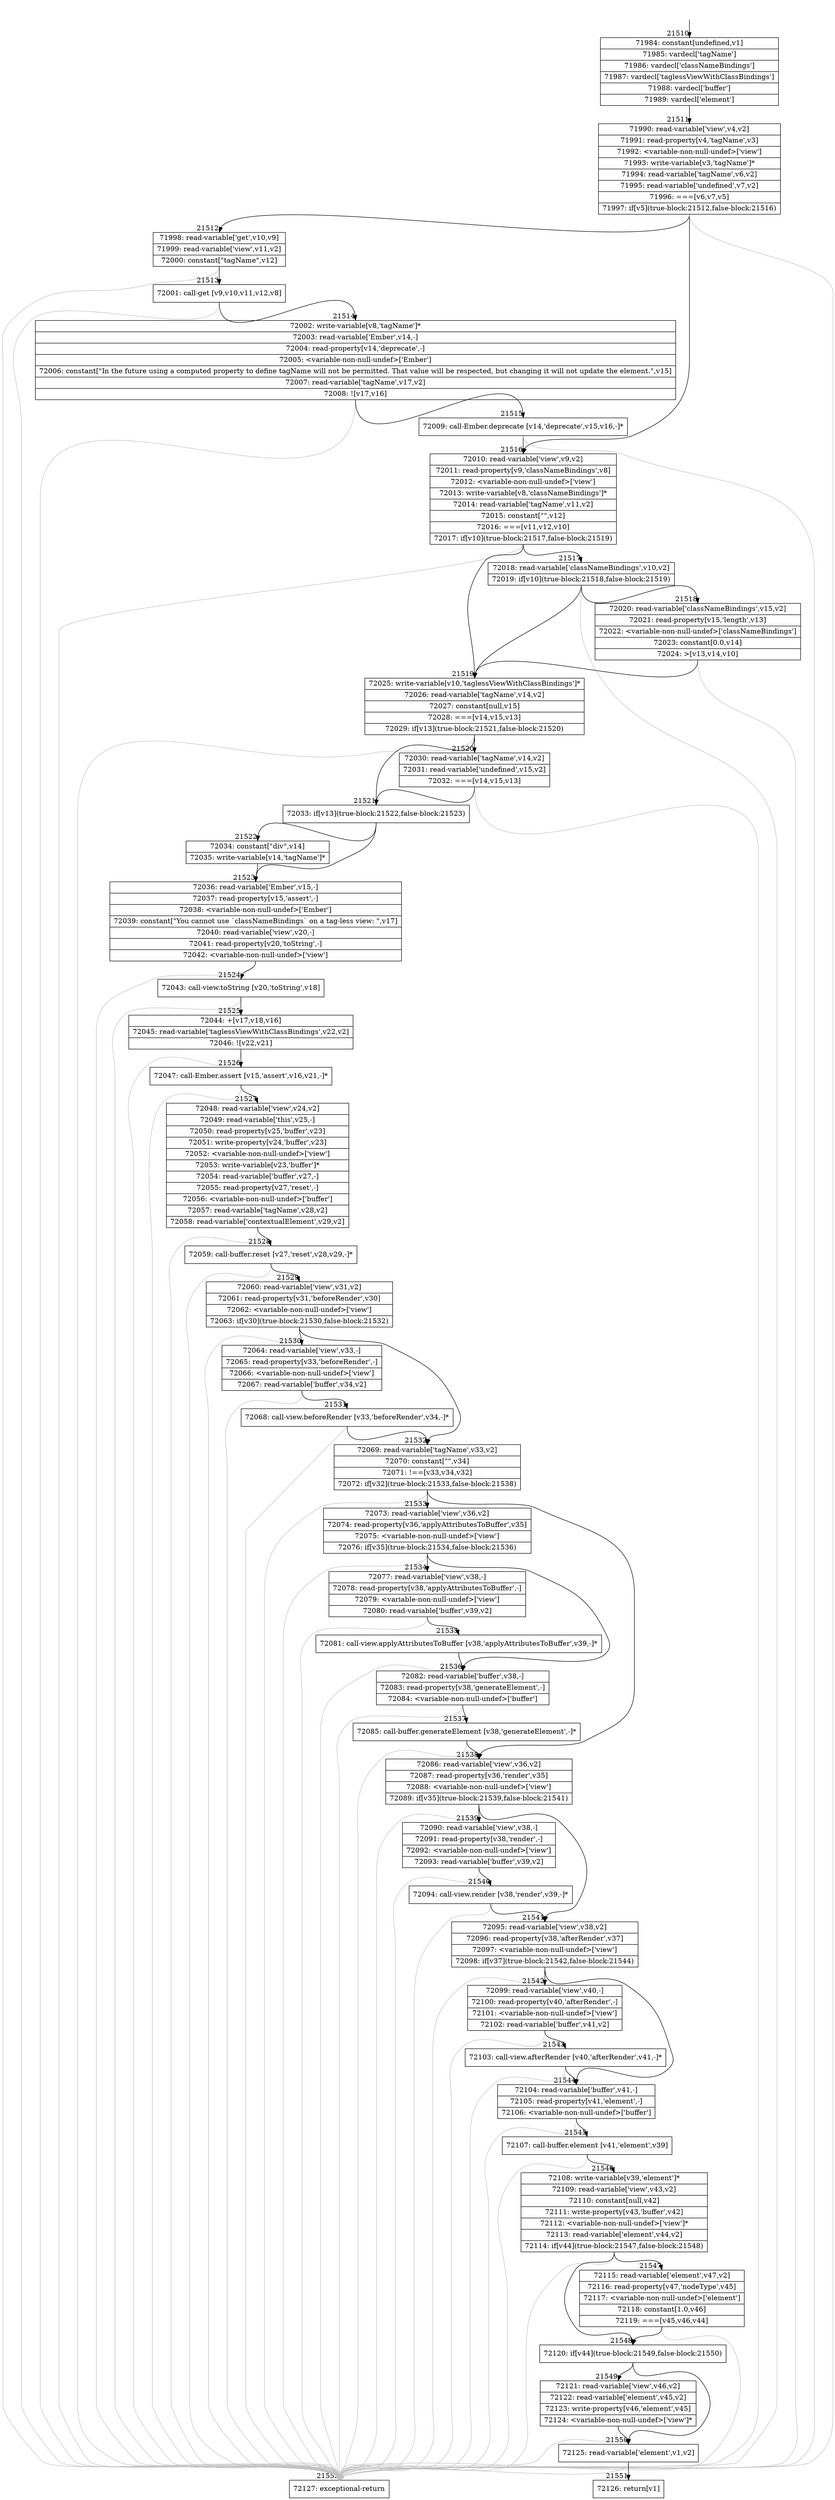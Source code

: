 digraph {
rankdir="TD"
BB_entry1880[shape=none,label=""];
BB_entry1880 -> BB21510 [tailport=s, headport=n, headlabel="    21510"]
BB21510 [shape=record label="{71984: constant[undefined,v1]|71985: vardecl['tagName']|71986: vardecl['classNameBindings']|71987: vardecl['taglessViewWithClassBindings']|71988: vardecl['buffer']|71989: vardecl['element']}" ] 
BB21510 -> BB21511 [tailport=s, headport=n, headlabel="      21511"]
BB21511 [shape=record label="{71990: read-variable['view',v4,v2]|71991: read-property[v4,'tagName',v3]|71992: \<variable-non-null-undef\>['view']|71993: write-variable[v3,'tagName']*|71994: read-variable['tagName',v6,v2]|71995: read-variable['undefined',v7,v2]|71996: ===[v6,v7,v5]|71997: if[v5](true-block:21512,false-block:21516)}" ] 
BB21511 -> BB21512 [tailport=s, headport=n, headlabel="      21512"]
BB21511 -> BB21516 [tailport=s, headport=n, headlabel="      21516"]
BB21511 -> BB21552 [tailport=s, headport=n, color=gray, headlabel="      21552"]
BB21512 [shape=record label="{71998: read-variable['get',v10,v9]|71999: read-variable['view',v11,v2]|72000: constant[\"tagName\",v12]}" ] 
BB21512 -> BB21513 [tailport=s, headport=n, headlabel="      21513"]
BB21512 -> BB21552 [tailport=s, headport=n, color=gray]
BB21513 [shape=record label="{72001: call-get [v9,v10,v11,v12,v8]}" ] 
BB21513 -> BB21514 [tailport=s, headport=n, headlabel="      21514"]
BB21513 -> BB21552 [tailport=s, headport=n, color=gray]
BB21514 [shape=record label="{72002: write-variable[v8,'tagName']*|72003: read-variable['Ember',v14,-]|72004: read-property[v14,'deprecate',-]|72005: \<variable-non-null-undef\>['Ember']|72006: constant[\"In the future using a computed property to define tagName will not be permitted. That value will be respected, but changing it will not update the element.\",v15]|72007: read-variable['tagName',v17,v2]|72008: ![v17,v16]}" ] 
BB21514 -> BB21515 [tailport=s, headport=n, headlabel="      21515"]
BB21514 -> BB21552 [tailport=s, headport=n, color=gray]
BB21515 [shape=record label="{72009: call-Ember.deprecate [v14,'deprecate',v15,v16,-]*}" ] 
BB21515 -> BB21516 [tailport=s, headport=n]
BB21515 -> BB21552 [tailport=s, headport=n, color=gray]
BB21516 [shape=record label="{72010: read-variable['view',v9,v2]|72011: read-property[v9,'classNameBindings',v8]|72012: \<variable-non-null-undef\>['view']|72013: write-variable[v8,'classNameBindings']*|72014: read-variable['tagName',v11,v2]|72015: constant[\"\",v12]|72016: ===[v11,v12,v10]|72017: if[v10](true-block:21517,false-block:21519)}" ] 
BB21516 -> BB21519 [tailport=s, headport=n, headlabel="      21519"]
BB21516 -> BB21517 [tailport=s, headport=n, headlabel="      21517"]
BB21516 -> BB21552 [tailport=s, headport=n, color=gray]
BB21517 [shape=record label="{72018: read-variable['classNameBindings',v10,v2]|72019: if[v10](true-block:21518,false-block:21519)}" ] 
BB21517 -> BB21519 [tailport=s, headport=n]
BB21517 -> BB21518 [tailport=s, headport=n, headlabel="      21518"]
BB21517 -> BB21552 [tailport=s, headport=n, color=gray]
BB21518 [shape=record label="{72020: read-variable['classNameBindings',v15,v2]|72021: read-property[v15,'length',v13]|72022: \<variable-non-null-undef\>['classNameBindings']|72023: constant[0.0,v14]|72024: \>[v13,v14,v10]}" ] 
BB21518 -> BB21519 [tailport=s, headport=n]
BB21518 -> BB21552 [tailport=s, headport=n, color=gray]
BB21519 [shape=record label="{72025: write-variable[v10,'taglessViewWithClassBindings']*|72026: read-variable['tagName',v14,v2]|72027: constant[null,v15]|72028: ===[v14,v15,v13]|72029: if[v13](true-block:21521,false-block:21520)}" ] 
BB21519 -> BB21521 [tailport=s, headport=n, headlabel="      21521"]
BB21519 -> BB21520 [tailport=s, headport=n, headlabel="      21520"]
BB21519 -> BB21552 [tailport=s, headport=n, color=gray]
BB21520 [shape=record label="{72030: read-variable['tagName',v14,v2]|72031: read-variable['undefined',v15,v2]|72032: ===[v14,v15,v13]}" ] 
BB21520 -> BB21521 [tailport=s, headport=n]
BB21520 -> BB21552 [tailport=s, headport=n, color=gray]
BB21521 [shape=record label="{72033: if[v13](true-block:21522,false-block:21523)}" ] 
BB21521 -> BB21522 [tailport=s, headport=n, headlabel="      21522"]
BB21521 -> BB21523 [tailport=s, headport=n, headlabel="      21523"]
BB21522 [shape=record label="{72034: constant[\"div\",v14]|72035: write-variable[v14,'tagName']*}" ] 
BB21522 -> BB21523 [tailport=s, headport=n]
BB21523 [shape=record label="{72036: read-variable['Ember',v15,-]|72037: read-property[v15,'assert',-]|72038: \<variable-non-null-undef\>['Ember']|72039: constant[\"You cannot use `classNameBindings` on a tag-less view: \",v17]|72040: read-variable['view',v20,-]|72041: read-property[v20,'toString',-]|72042: \<variable-non-null-undef\>['view']}" ] 
BB21523 -> BB21524 [tailport=s, headport=n, headlabel="      21524"]
BB21523 -> BB21552 [tailport=s, headport=n, color=gray]
BB21524 [shape=record label="{72043: call-view.toString [v20,'toString',v18]}" ] 
BB21524 -> BB21525 [tailport=s, headport=n, headlabel="      21525"]
BB21524 -> BB21552 [tailport=s, headport=n, color=gray]
BB21525 [shape=record label="{72044: +[v17,v18,v16]|72045: read-variable['taglessViewWithClassBindings',v22,v2]|72046: ![v22,v21]}" ] 
BB21525 -> BB21526 [tailport=s, headport=n, headlabel="      21526"]
BB21525 -> BB21552 [tailport=s, headport=n, color=gray]
BB21526 [shape=record label="{72047: call-Ember.assert [v15,'assert',v16,v21,-]*}" ] 
BB21526 -> BB21527 [tailport=s, headport=n, headlabel="      21527"]
BB21526 -> BB21552 [tailport=s, headport=n, color=gray]
BB21527 [shape=record label="{72048: read-variable['view',v24,v2]|72049: read-variable['this',v25,-]|72050: read-property[v25,'buffer',v23]|72051: write-property[v24,'buffer',v23]|72052: \<variable-non-null-undef\>['view']|72053: write-variable[v23,'buffer']*|72054: read-variable['buffer',v27,-]|72055: read-property[v27,'reset',-]|72056: \<variable-non-null-undef\>['buffer']|72057: read-variable['tagName',v28,v2]|72058: read-variable['contextualElement',v29,v2]}" ] 
BB21527 -> BB21528 [tailport=s, headport=n, headlabel="      21528"]
BB21527 -> BB21552 [tailport=s, headport=n, color=gray]
BB21528 [shape=record label="{72059: call-buffer.reset [v27,'reset',v28,v29,-]*}" ] 
BB21528 -> BB21529 [tailport=s, headport=n, headlabel="      21529"]
BB21528 -> BB21552 [tailport=s, headport=n, color=gray]
BB21529 [shape=record label="{72060: read-variable['view',v31,v2]|72061: read-property[v31,'beforeRender',v30]|72062: \<variable-non-null-undef\>['view']|72063: if[v30](true-block:21530,false-block:21532)}" ] 
BB21529 -> BB21530 [tailport=s, headport=n, headlabel="      21530"]
BB21529 -> BB21532 [tailport=s, headport=n, headlabel="      21532"]
BB21529 -> BB21552 [tailport=s, headport=n, color=gray]
BB21530 [shape=record label="{72064: read-variable['view',v33,-]|72065: read-property[v33,'beforeRender',-]|72066: \<variable-non-null-undef\>['view']|72067: read-variable['buffer',v34,v2]}" ] 
BB21530 -> BB21531 [tailport=s, headport=n, headlabel="      21531"]
BB21530 -> BB21552 [tailport=s, headport=n, color=gray]
BB21531 [shape=record label="{72068: call-view.beforeRender [v33,'beforeRender',v34,-]*}" ] 
BB21531 -> BB21532 [tailport=s, headport=n]
BB21531 -> BB21552 [tailport=s, headport=n, color=gray]
BB21532 [shape=record label="{72069: read-variable['tagName',v33,v2]|72070: constant[\"\",v34]|72071: !==[v33,v34,v32]|72072: if[v32](true-block:21533,false-block:21538)}" ] 
BB21532 -> BB21533 [tailport=s, headport=n, headlabel="      21533"]
BB21532 -> BB21538 [tailport=s, headport=n, headlabel="      21538"]
BB21532 -> BB21552 [tailport=s, headport=n, color=gray]
BB21533 [shape=record label="{72073: read-variable['view',v36,v2]|72074: read-property[v36,'applyAttributesToBuffer',v35]|72075: \<variable-non-null-undef\>['view']|72076: if[v35](true-block:21534,false-block:21536)}" ] 
BB21533 -> BB21534 [tailport=s, headport=n, headlabel="      21534"]
BB21533 -> BB21536 [tailport=s, headport=n, headlabel="      21536"]
BB21533 -> BB21552 [tailport=s, headport=n, color=gray]
BB21534 [shape=record label="{72077: read-variable['view',v38,-]|72078: read-property[v38,'applyAttributesToBuffer',-]|72079: \<variable-non-null-undef\>['view']|72080: read-variable['buffer',v39,v2]}" ] 
BB21534 -> BB21535 [tailport=s, headport=n, headlabel="      21535"]
BB21534 -> BB21552 [tailport=s, headport=n, color=gray]
BB21535 [shape=record label="{72081: call-view.applyAttributesToBuffer [v38,'applyAttributesToBuffer',v39,-]*}" ] 
BB21535 -> BB21536 [tailport=s, headport=n]
BB21535 -> BB21552 [tailport=s, headport=n, color=gray]
BB21536 [shape=record label="{72082: read-variable['buffer',v38,-]|72083: read-property[v38,'generateElement',-]|72084: \<variable-non-null-undef\>['buffer']}" ] 
BB21536 -> BB21537 [tailport=s, headport=n, headlabel="      21537"]
BB21536 -> BB21552 [tailport=s, headport=n, color=gray]
BB21537 [shape=record label="{72085: call-buffer.generateElement [v38,'generateElement',-]*}" ] 
BB21537 -> BB21538 [tailport=s, headport=n]
BB21537 -> BB21552 [tailport=s, headport=n, color=gray]
BB21538 [shape=record label="{72086: read-variable['view',v36,v2]|72087: read-property[v36,'render',v35]|72088: \<variable-non-null-undef\>['view']|72089: if[v35](true-block:21539,false-block:21541)}" ] 
BB21538 -> BB21539 [tailport=s, headport=n, headlabel="      21539"]
BB21538 -> BB21541 [tailport=s, headport=n, headlabel="      21541"]
BB21538 -> BB21552 [tailport=s, headport=n, color=gray]
BB21539 [shape=record label="{72090: read-variable['view',v38,-]|72091: read-property[v38,'render',-]|72092: \<variable-non-null-undef\>['view']|72093: read-variable['buffer',v39,v2]}" ] 
BB21539 -> BB21540 [tailport=s, headport=n, headlabel="      21540"]
BB21539 -> BB21552 [tailport=s, headport=n, color=gray]
BB21540 [shape=record label="{72094: call-view.render [v38,'render',v39,-]*}" ] 
BB21540 -> BB21541 [tailport=s, headport=n]
BB21540 -> BB21552 [tailport=s, headport=n, color=gray]
BB21541 [shape=record label="{72095: read-variable['view',v38,v2]|72096: read-property[v38,'afterRender',v37]|72097: \<variable-non-null-undef\>['view']|72098: if[v37](true-block:21542,false-block:21544)}" ] 
BB21541 -> BB21542 [tailport=s, headport=n, headlabel="      21542"]
BB21541 -> BB21544 [tailport=s, headport=n, headlabel="      21544"]
BB21541 -> BB21552 [tailport=s, headport=n, color=gray]
BB21542 [shape=record label="{72099: read-variable['view',v40,-]|72100: read-property[v40,'afterRender',-]|72101: \<variable-non-null-undef\>['view']|72102: read-variable['buffer',v41,v2]}" ] 
BB21542 -> BB21543 [tailport=s, headport=n, headlabel="      21543"]
BB21542 -> BB21552 [tailport=s, headport=n, color=gray]
BB21543 [shape=record label="{72103: call-view.afterRender [v40,'afterRender',v41,-]*}" ] 
BB21543 -> BB21544 [tailport=s, headport=n]
BB21543 -> BB21552 [tailport=s, headport=n, color=gray]
BB21544 [shape=record label="{72104: read-variable['buffer',v41,-]|72105: read-property[v41,'element',-]|72106: \<variable-non-null-undef\>['buffer']}" ] 
BB21544 -> BB21545 [tailport=s, headport=n, headlabel="      21545"]
BB21544 -> BB21552 [tailport=s, headport=n, color=gray]
BB21545 [shape=record label="{72107: call-buffer.element [v41,'element',v39]}" ] 
BB21545 -> BB21546 [tailport=s, headport=n, headlabel="      21546"]
BB21545 -> BB21552 [tailport=s, headport=n, color=gray]
BB21546 [shape=record label="{72108: write-variable[v39,'element']*|72109: read-variable['view',v43,v2]|72110: constant[null,v42]|72111: write-property[v43,'buffer',v42]|72112: \<variable-non-null-undef\>['view']*|72113: read-variable['element',v44,v2]|72114: if[v44](true-block:21547,false-block:21548)}" ] 
BB21546 -> BB21548 [tailport=s, headport=n, headlabel="      21548"]
BB21546 -> BB21547 [tailport=s, headport=n, headlabel="      21547"]
BB21546 -> BB21552 [tailport=s, headport=n, color=gray]
BB21547 [shape=record label="{72115: read-variable['element',v47,v2]|72116: read-property[v47,'nodeType',v45]|72117: \<variable-non-null-undef\>['element']|72118: constant[1.0,v46]|72119: ===[v45,v46,v44]}" ] 
BB21547 -> BB21548 [tailport=s, headport=n]
BB21547 -> BB21552 [tailport=s, headport=n, color=gray]
BB21548 [shape=record label="{72120: if[v44](true-block:21549,false-block:21550)}" ] 
BB21548 -> BB21549 [tailport=s, headport=n, headlabel="      21549"]
BB21548 -> BB21550 [tailport=s, headport=n, headlabel="      21550"]
BB21549 [shape=record label="{72121: read-variable['view',v46,v2]|72122: read-variable['element',v45,v2]|72123: write-property[v46,'element',v45]|72124: \<variable-non-null-undef\>['view']*}" ] 
BB21549 -> BB21550 [tailport=s, headport=n]
BB21549 -> BB21552 [tailport=s, headport=n, color=gray]
BB21550 [shape=record label="{72125: read-variable['element',v1,v2]}" ] 
BB21550 -> BB21551 [tailport=s, headport=n, headlabel="      21551"]
BB21550 -> BB21552 [tailport=s, headport=n, color=gray]
BB21551 [shape=record label="{72126: return[v1]}" ] 
BB21552 [shape=record label="{72127: exceptional-return}" ] 
//#$~ 40384
}
